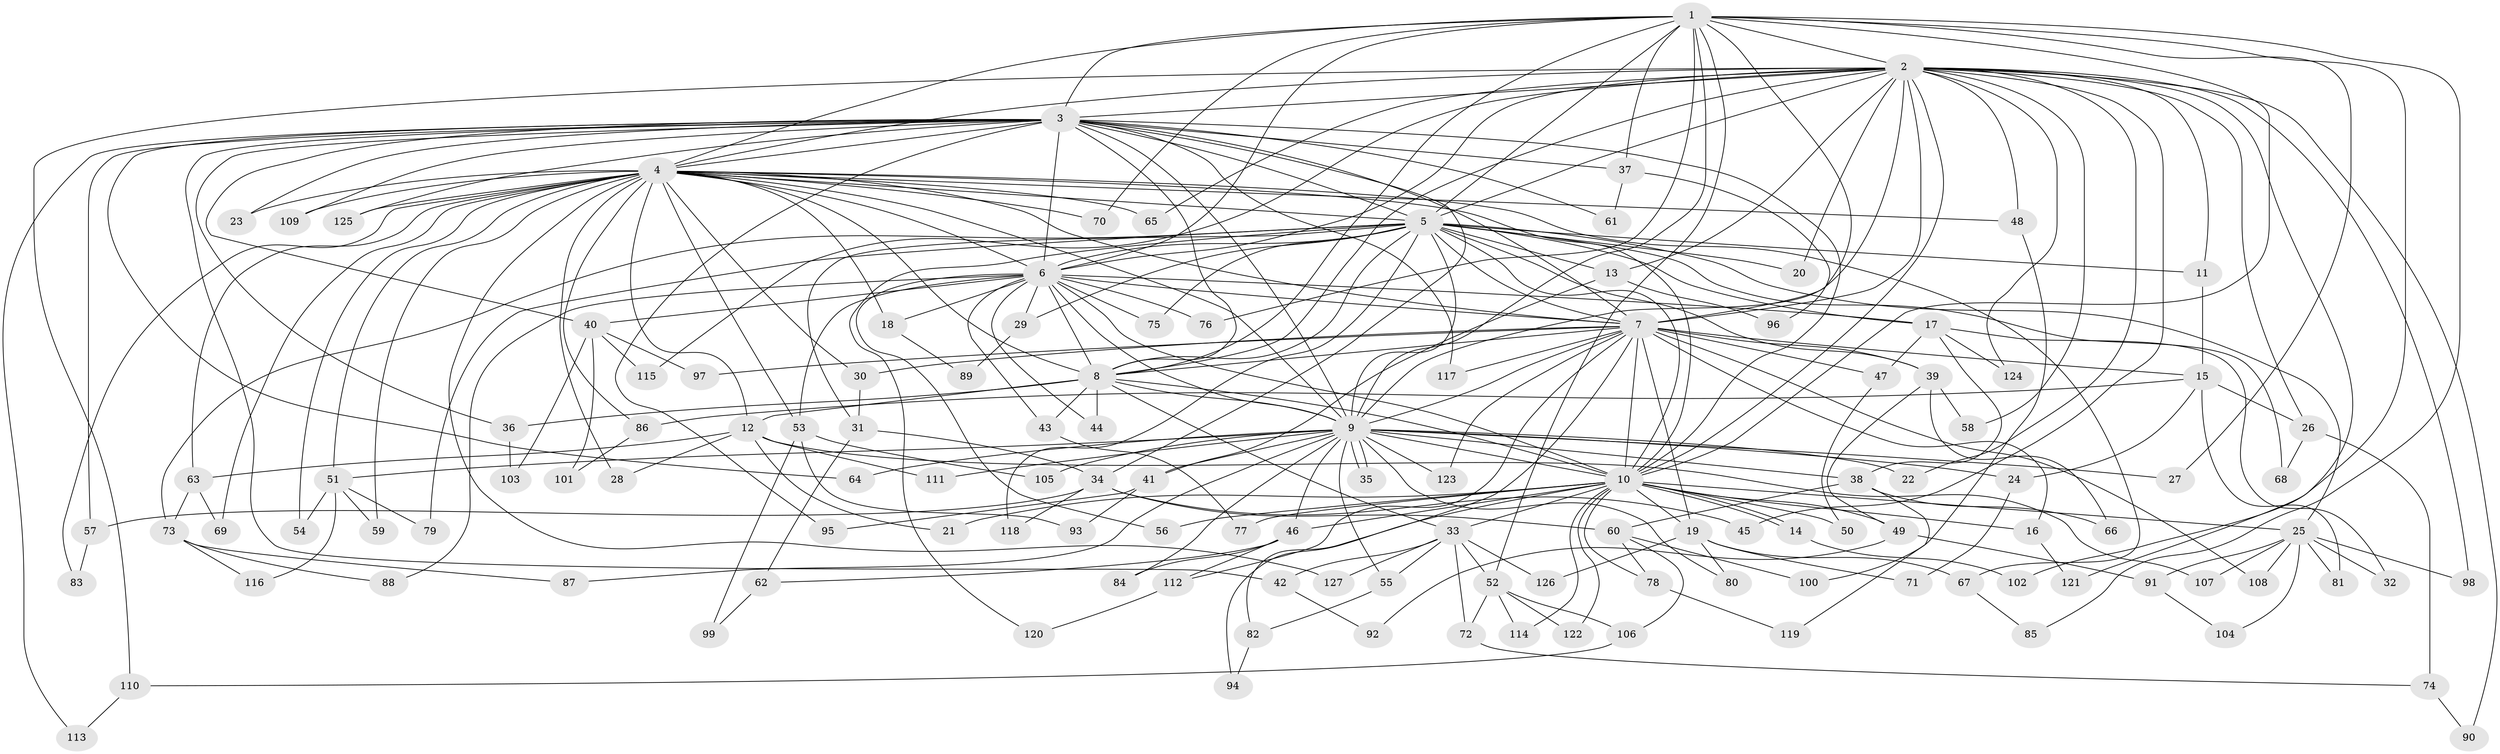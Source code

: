 // Generated by graph-tools (version 1.1) at 2025/49/03/09/25 03:49:27]
// undirected, 127 vertices, 279 edges
graph export_dot {
graph [start="1"]
  node [color=gray90,style=filled];
  1;
  2;
  3;
  4;
  5;
  6;
  7;
  8;
  9;
  10;
  11;
  12;
  13;
  14;
  15;
  16;
  17;
  18;
  19;
  20;
  21;
  22;
  23;
  24;
  25;
  26;
  27;
  28;
  29;
  30;
  31;
  32;
  33;
  34;
  35;
  36;
  37;
  38;
  39;
  40;
  41;
  42;
  43;
  44;
  45;
  46;
  47;
  48;
  49;
  50;
  51;
  52;
  53;
  54;
  55;
  56;
  57;
  58;
  59;
  60;
  61;
  62;
  63;
  64;
  65;
  66;
  67;
  68;
  69;
  70;
  71;
  72;
  73;
  74;
  75;
  76;
  77;
  78;
  79;
  80;
  81;
  82;
  83;
  84;
  85;
  86;
  87;
  88;
  89;
  90;
  91;
  92;
  93;
  94;
  95;
  96;
  97;
  98;
  99;
  100;
  101;
  102;
  103;
  104;
  105;
  106;
  107;
  108;
  109;
  110;
  111;
  112;
  113;
  114;
  115;
  116;
  117;
  118;
  119;
  120;
  121;
  122;
  123;
  124;
  125;
  126;
  127;
  1 -- 2;
  1 -- 3;
  1 -- 4;
  1 -- 5;
  1 -- 6;
  1 -- 7;
  1 -- 8;
  1 -- 9;
  1 -- 10;
  1 -- 27;
  1 -- 37;
  1 -- 52;
  1 -- 70;
  1 -- 76;
  1 -- 85;
  1 -- 102;
  2 -- 3;
  2 -- 4;
  2 -- 5;
  2 -- 6;
  2 -- 7;
  2 -- 8;
  2 -- 9;
  2 -- 10;
  2 -- 11;
  2 -- 13;
  2 -- 20;
  2 -- 22;
  2 -- 26;
  2 -- 45;
  2 -- 48;
  2 -- 58;
  2 -- 65;
  2 -- 90;
  2 -- 98;
  2 -- 110;
  2 -- 115;
  2 -- 121;
  2 -- 124;
  3 -- 4;
  3 -- 5;
  3 -- 6;
  3 -- 7;
  3 -- 8;
  3 -- 9;
  3 -- 10;
  3 -- 23;
  3 -- 34;
  3 -- 36;
  3 -- 37;
  3 -- 40;
  3 -- 42;
  3 -- 57;
  3 -- 61;
  3 -- 64;
  3 -- 95;
  3 -- 109;
  3 -- 113;
  3 -- 117;
  3 -- 125;
  4 -- 5;
  4 -- 6;
  4 -- 7;
  4 -- 8;
  4 -- 9;
  4 -- 10;
  4 -- 12;
  4 -- 18;
  4 -- 23;
  4 -- 28;
  4 -- 30;
  4 -- 48;
  4 -- 51;
  4 -- 53;
  4 -- 54;
  4 -- 59;
  4 -- 63;
  4 -- 65;
  4 -- 67;
  4 -- 69;
  4 -- 70;
  4 -- 83;
  4 -- 86;
  4 -- 109;
  4 -- 125;
  4 -- 127;
  5 -- 6;
  5 -- 7;
  5 -- 8;
  5 -- 9;
  5 -- 10;
  5 -- 11;
  5 -- 13;
  5 -- 17;
  5 -- 20;
  5 -- 25;
  5 -- 29;
  5 -- 31;
  5 -- 39;
  5 -- 68;
  5 -- 73;
  5 -- 75;
  5 -- 79;
  5 -- 118;
  5 -- 120;
  6 -- 7;
  6 -- 8;
  6 -- 9;
  6 -- 10;
  6 -- 17;
  6 -- 18;
  6 -- 29;
  6 -- 40;
  6 -- 43;
  6 -- 44;
  6 -- 53;
  6 -- 56;
  6 -- 75;
  6 -- 76;
  6 -- 88;
  7 -- 8;
  7 -- 9;
  7 -- 10;
  7 -- 15;
  7 -- 16;
  7 -- 19;
  7 -- 30;
  7 -- 39;
  7 -- 47;
  7 -- 82;
  7 -- 97;
  7 -- 108;
  7 -- 112;
  7 -- 117;
  7 -- 123;
  8 -- 9;
  8 -- 10;
  8 -- 12;
  8 -- 33;
  8 -- 36;
  8 -- 43;
  8 -- 44;
  9 -- 10;
  9 -- 22;
  9 -- 24;
  9 -- 27;
  9 -- 35;
  9 -- 35;
  9 -- 38;
  9 -- 41;
  9 -- 46;
  9 -- 51;
  9 -- 55;
  9 -- 64;
  9 -- 80;
  9 -- 84;
  9 -- 87;
  9 -- 105;
  9 -- 111;
  9 -- 123;
  10 -- 14;
  10 -- 14;
  10 -- 16;
  10 -- 19;
  10 -- 21;
  10 -- 25;
  10 -- 33;
  10 -- 46;
  10 -- 49;
  10 -- 50;
  10 -- 56;
  10 -- 77;
  10 -- 78;
  10 -- 94;
  10 -- 114;
  10 -- 122;
  11 -- 15;
  12 -- 21;
  12 -- 28;
  12 -- 63;
  12 -- 107;
  12 -- 111;
  13 -- 41;
  13 -- 96;
  14 -- 102;
  15 -- 24;
  15 -- 26;
  15 -- 81;
  15 -- 86;
  16 -- 121;
  17 -- 32;
  17 -- 38;
  17 -- 47;
  17 -- 124;
  18 -- 89;
  19 -- 67;
  19 -- 71;
  19 -- 80;
  19 -- 126;
  24 -- 71;
  25 -- 32;
  25 -- 81;
  25 -- 91;
  25 -- 98;
  25 -- 104;
  25 -- 107;
  25 -- 108;
  26 -- 68;
  26 -- 74;
  29 -- 89;
  30 -- 31;
  31 -- 34;
  31 -- 62;
  33 -- 42;
  33 -- 52;
  33 -- 55;
  33 -- 72;
  33 -- 126;
  33 -- 127;
  34 -- 45;
  34 -- 57;
  34 -- 60;
  34 -- 118;
  36 -- 103;
  37 -- 61;
  37 -- 96;
  38 -- 60;
  38 -- 66;
  38 -- 119;
  39 -- 49;
  39 -- 58;
  39 -- 66;
  40 -- 97;
  40 -- 101;
  40 -- 103;
  40 -- 115;
  41 -- 93;
  41 -- 95;
  42 -- 92;
  43 -- 77;
  46 -- 62;
  46 -- 84;
  46 -- 112;
  47 -- 50;
  48 -- 100;
  49 -- 91;
  49 -- 92;
  51 -- 54;
  51 -- 59;
  51 -- 79;
  51 -- 116;
  52 -- 72;
  52 -- 106;
  52 -- 114;
  52 -- 122;
  53 -- 93;
  53 -- 99;
  53 -- 105;
  55 -- 82;
  57 -- 83;
  60 -- 78;
  60 -- 100;
  60 -- 106;
  62 -- 99;
  63 -- 69;
  63 -- 73;
  67 -- 85;
  72 -- 74;
  73 -- 87;
  73 -- 88;
  73 -- 116;
  74 -- 90;
  78 -- 119;
  82 -- 94;
  86 -- 101;
  91 -- 104;
  106 -- 110;
  110 -- 113;
  112 -- 120;
}
